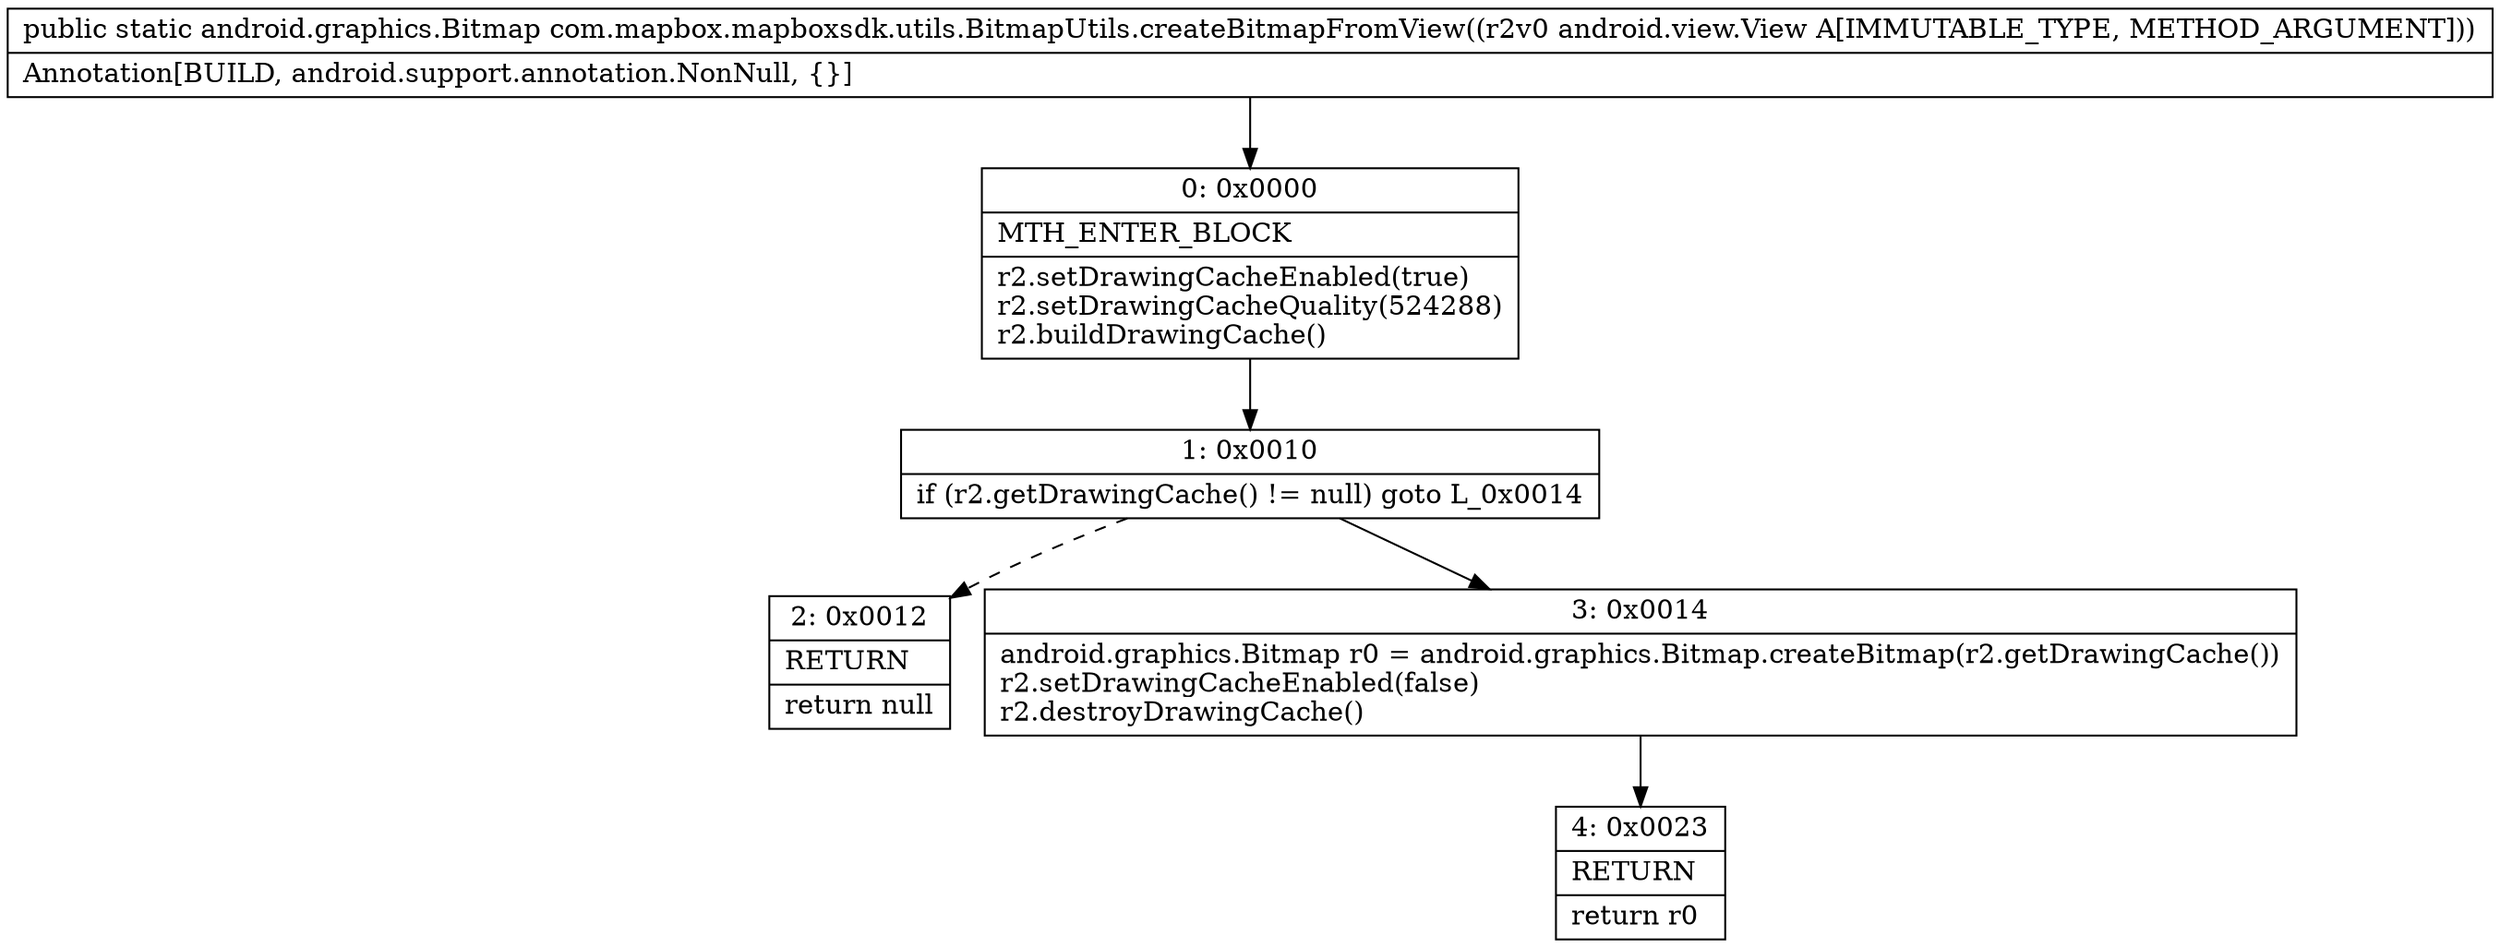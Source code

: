 digraph "CFG forcom.mapbox.mapboxsdk.utils.BitmapUtils.createBitmapFromView(Landroid\/view\/View;)Landroid\/graphics\/Bitmap;" {
Node_0 [shape=record,label="{0\:\ 0x0000|MTH_ENTER_BLOCK\l|r2.setDrawingCacheEnabled(true)\lr2.setDrawingCacheQuality(524288)\lr2.buildDrawingCache()\l}"];
Node_1 [shape=record,label="{1\:\ 0x0010|if (r2.getDrawingCache() != null) goto L_0x0014\l}"];
Node_2 [shape=record,label="{2\:\ 0x0012|RETURN\l|return null\l}"];
Node_3 [shape=record,label="{3\:\ 0x0014|android.graphics.Bitmap r0 = android.graphics.Bitmap.createBitmap(r2.getDrawingCache())\lr2.setDrawingCacheEnabled(false)\lr2.destroyDrawingCache()\l}"];
Node_4 [shape=record,label="{4\:\ 0x0023|RETURN\l|return r0\l}"];
MethodNode[shape=record,label="{public static android.graphics.Bitmap com.mapbox.mapboxsdk.utils.BitmapUtils.createBitmapFromView((r2v0 android.view.View A[IMMUTABLE_TYPE, METHOD_ARGUMENT]))  | Annotation[BUILD, android.support.annotation.NonNull, \{\}]\l}"];
MethodNode -> Node_0;
Node_0 -> Node_1;
Node_1 -> Node_2[style=dashed];
Node_1 -> Node_3;
Node_3 -> Node_4;
}

